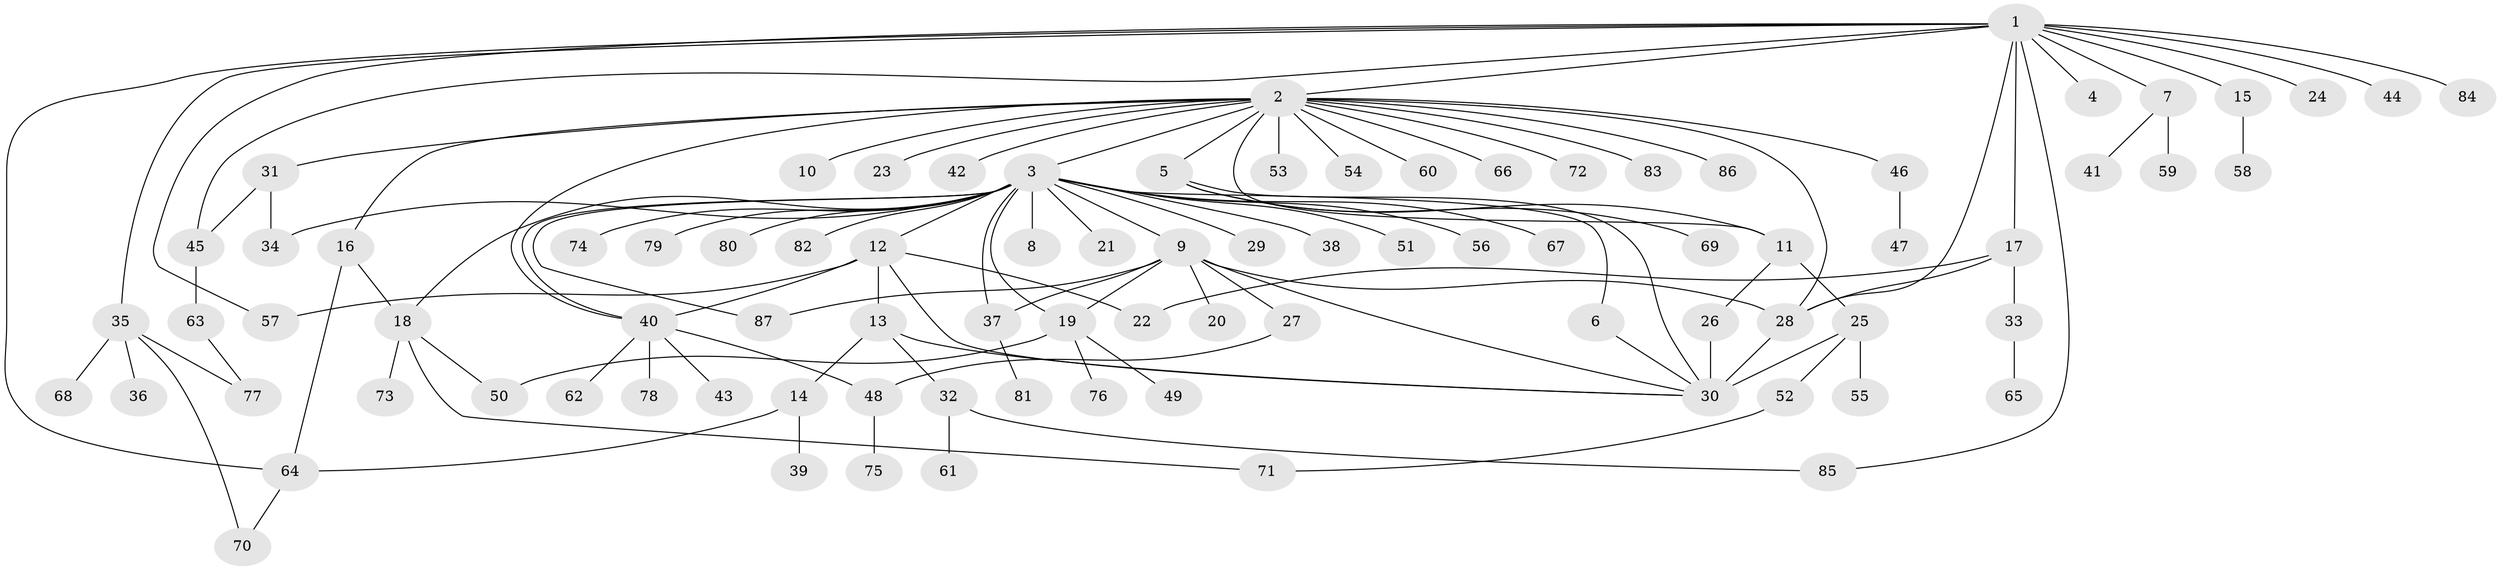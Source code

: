 // original degree distribution, {16: 0.006944444444444444, 23: 0.006944444444444444, 24: 0.006944444444444444, 1: 0.5347222222222222, 6: 0.034722222222222224, 2: 0.22916666666666666, 3: 0.08333333333333333, 9: 0.013888888888888888, 4: 0.05555555555555555, 14: 0.006944444444444444, 5: 0.013888888888888888, 10: 0.006944444444444444}
// Generated by graph-tools (version 1.1) at 2025/50/03/04/25 22:50:28]
// undirected, 87 vertices, 115 edges
graph export_dot {
  node [color=gray90,style=filled];
  1;
  2;
  3;
  4;
  5;
  6;
  7;
  8;
  9;
  10;
  11;
  12;
  13;
  14;
  15;
  16;
  17;
  18;
  19;
  20;
  21;
  22;
  23;
  24;
  25;
  26;
  27;
  28;
  29;
  30;
  31;
  32;
  33;
  34;
  35;
  36;
  37;
  38;
  39;
  40;
  41;
  42;
  43;
  44;
  45;
  46;
  47;
  48;
  49;
  50;
  51;
  52;
  53;
  54;
  55;
  56;
  57;
  58;
  59;
  60;
  61;
  62;
  63;
  64;
  65;
  66;
  67;
  68;
  69;
  70;
  71;
  72;
  73;
  74;
  75;
  76;
  77;
  78;
  79;
  80;
  81;
  82;
  83;
  84;
  85;
  86;
  87;
  1 -- 2 [weight=1.0];
  1 -- 4 [weight=1.0];
  1 -- 7 [weight=1.0];
  1 -- 15 [weight=1.0];
  1 -- 17 [weight=1.0];
  1 -- 24 [weight=1.0];
  1 -- 28 [weight=1.0];
  1 -- 35 [weight=1.0];
  1 -- 44 [weight=1.0];
  1 -- 45 [weight=1.0];
  1 -- 57 [weight=1.0];
  1 -- 64 [weight=1.0];
  1 -- 84 [weight=1.0];
  1 -- 85 [weight=1.0];
  2 -- 3 [weight=1.0];
  2 -- 5 [weight=1.0];
  2 -- 10 [weight=1.0];
  2 -- 11 [weight=1.0];
  2 -- 16 [weight=1.0];
  2 -- 23 [weight=1.0];
  2 -- 28 [weight=1.0];
  2 -- 31 [weight=1.0];
  2 -- 40 [weight=1.0];
  2 -- 42 [weight=1.0];
  2 -- 46 [weight=1.0];
  2 -- 53 [weight=1.0];
  2 -- 54 [weight=1.0];
  2 -- 60 [weight=1.0];
  2 -- 66 [weight=1.0];
  2 -- 72 [weight=1.0];
  2 -- 83 [weight=1.0];
  2 -- 86 [weight=1.0];
  3 -- 6 [weight=1.0];
  3 -- 8 [weight=1.0];
  3 -- 9 [weight=1.0];
  3 -- 12 [weight=2.0];
  3 -- 18 [weight=1.0];
  3 -- 19 [weight=1.0];
  3 -- 21 [weight=1.0];
  3 -- 29 [weight=1.0];
  3 -- 34 [weight=1.0];
  3 -- 37 [weight=1.0];
  3 -- 38 [weight=1.0];
  3 -- 40 [weight=1.0];
  3 -- 51 [weight=1.0];
  3 -- 56 [weight=1.0];
  3 -- 67 [weight=1.0];
  3 -- 74 [weight=1.0];
  3 -- 79 [weight=1.0];
  3 -- 80 [weight=1.0];
  3 -- 82 [weight=1.0];
  3 -- 87 [weight=1.0];
  5 -- 11 [weight=1.0];
  5 -- 30 [weight=1.0];
  5 -- 69 [weight=1.0];
  6 -- 30 [weight=1.0];
  7 -- 41 [weight=1.0];
  7 -- 59 [weight=1.0];
  9 -- 19 [weight=1.0];
  9 -- 20 [weight=1.0];
  9 -- 27 [weight=1.0];
  9 -- 28 [weight=1.0];
  9 -- 30 [weight=1.0];
  9 -- 37 [weight=1.0];
  9 -- 87 [weight=1.0];
  11 -- 25 [weight=1.0];
  11 -- 26 [weight=1.0];
  12 -- 13 [weight=10.0];
  12 -- 22 [weight=1.0];
  12 -- 30 [weight=1.0];
  12 -- 40 [weight=1.0];
  12 -- 57 [weight=1.0];
  13 -- 14 [weight=1.0];
  13 -- 30 [weight=1.0];
  13 -- 32 [weight=1.0];
  14 -- 39 [weight=1.0];
  14 -- 64 [weight=1.0];
  15 -- 58 [weight=1.0];
  16 -- 18 [weight=1.0];
  16 -- 64 [weight=1.0];
  17 -- 22 [weight=1.0];
  17 -- 28 [weight=1.0];
  17 -- 33 [weight=1.0];
  18 -- 50 [weight=1.0];
  18 -- 71 [weight=1.0];
  18 -- 73 [weight=1.0];
  19 -- 49 [weight=1.0];
  19 -- 50 [weight=1.0];
  19 -- 76 [weight=1.0];
  25 -- 30 [weight=1.0];
  25 -- 52 [weight=1.0];
  25 -- 55 [weight=1.0];
  26 -- 30 [weight=8.0];
  27 -- 48 [weight=1.0];
  28 -- 30 [weight=1.0];
  31 -- 34 [weight=1.0];
  31 -- 45 [weight=1.0];
  32 -- 61 [weight=1.0];
  32 -- 85 [weight=1.0];
  33 -- 65 [weight=1.0];
  35 -- 36 [weight=1.0];
  35 -- 68 [weight=1.0];
  35 -- 70 [weight=1.0];
  35 -- 77 [weight=1.0];
  37 -- 81 [weight=1.0];
  40 -- 43 [weight=1.0];
  40 -- 48 [weight=1.0];
  40 -- 62 [weight=1.0];
  40 -- 78 [weight=1.0];
  45 -- 63 [weight=1.0];
  46 -- 47 [weight=1.0];
  48 -- 75 [weight=1.0];
  52 -- 71 [weight=1.0];
  63 -- 77 [weight=1.0];
  64 -- 70 [weight=1.0];
}
